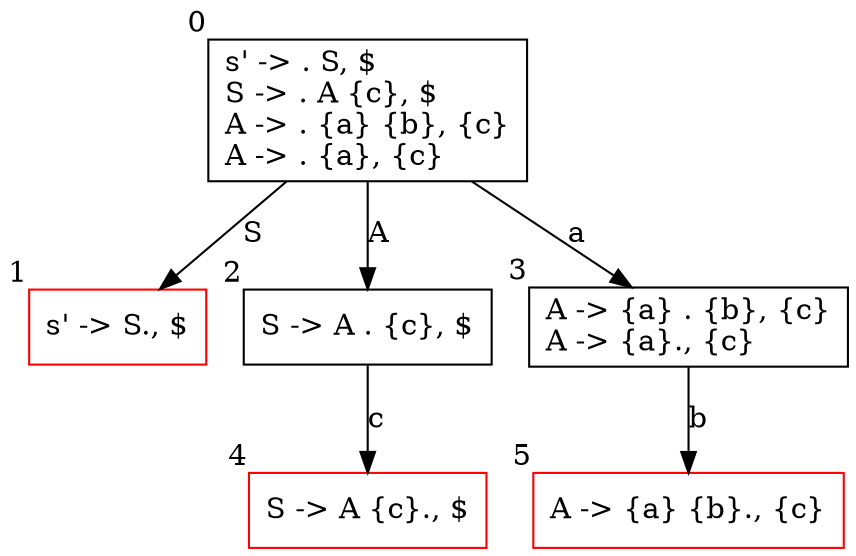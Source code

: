 digraph G{
rankdir = TD
size="100,100";
0 [shape=box xlabel="0"  label="s' -> . S, $\lS -> . A {c}, $\lA -> . {a} {b}, {c}\lA -> . {a}, {c}\l"]
1 [shape=box xlabel="1" color=red  label="s' -> S., $\l"]
2 [shape=box xlabel="2"  label="S -> A . {c}, $\l"]
3 [shape=box xlabel="3"  label="A -> {a} . {b}, {c}\lA -> {a}., {c}\l"]
4 [shape=box xlabel="4" color=red  label="S -> A {c}., $\l"]
5 [shape=box xlabel="5" color=red  label="A -> {a} {b}., {c}\l"]
0 -> 1 [label="S"]
0 -> 2 [label="A"]
0 -> 3 [label="a"]
2 -> 4 [label="c"]
3 -> 5 [label="b"]
}
